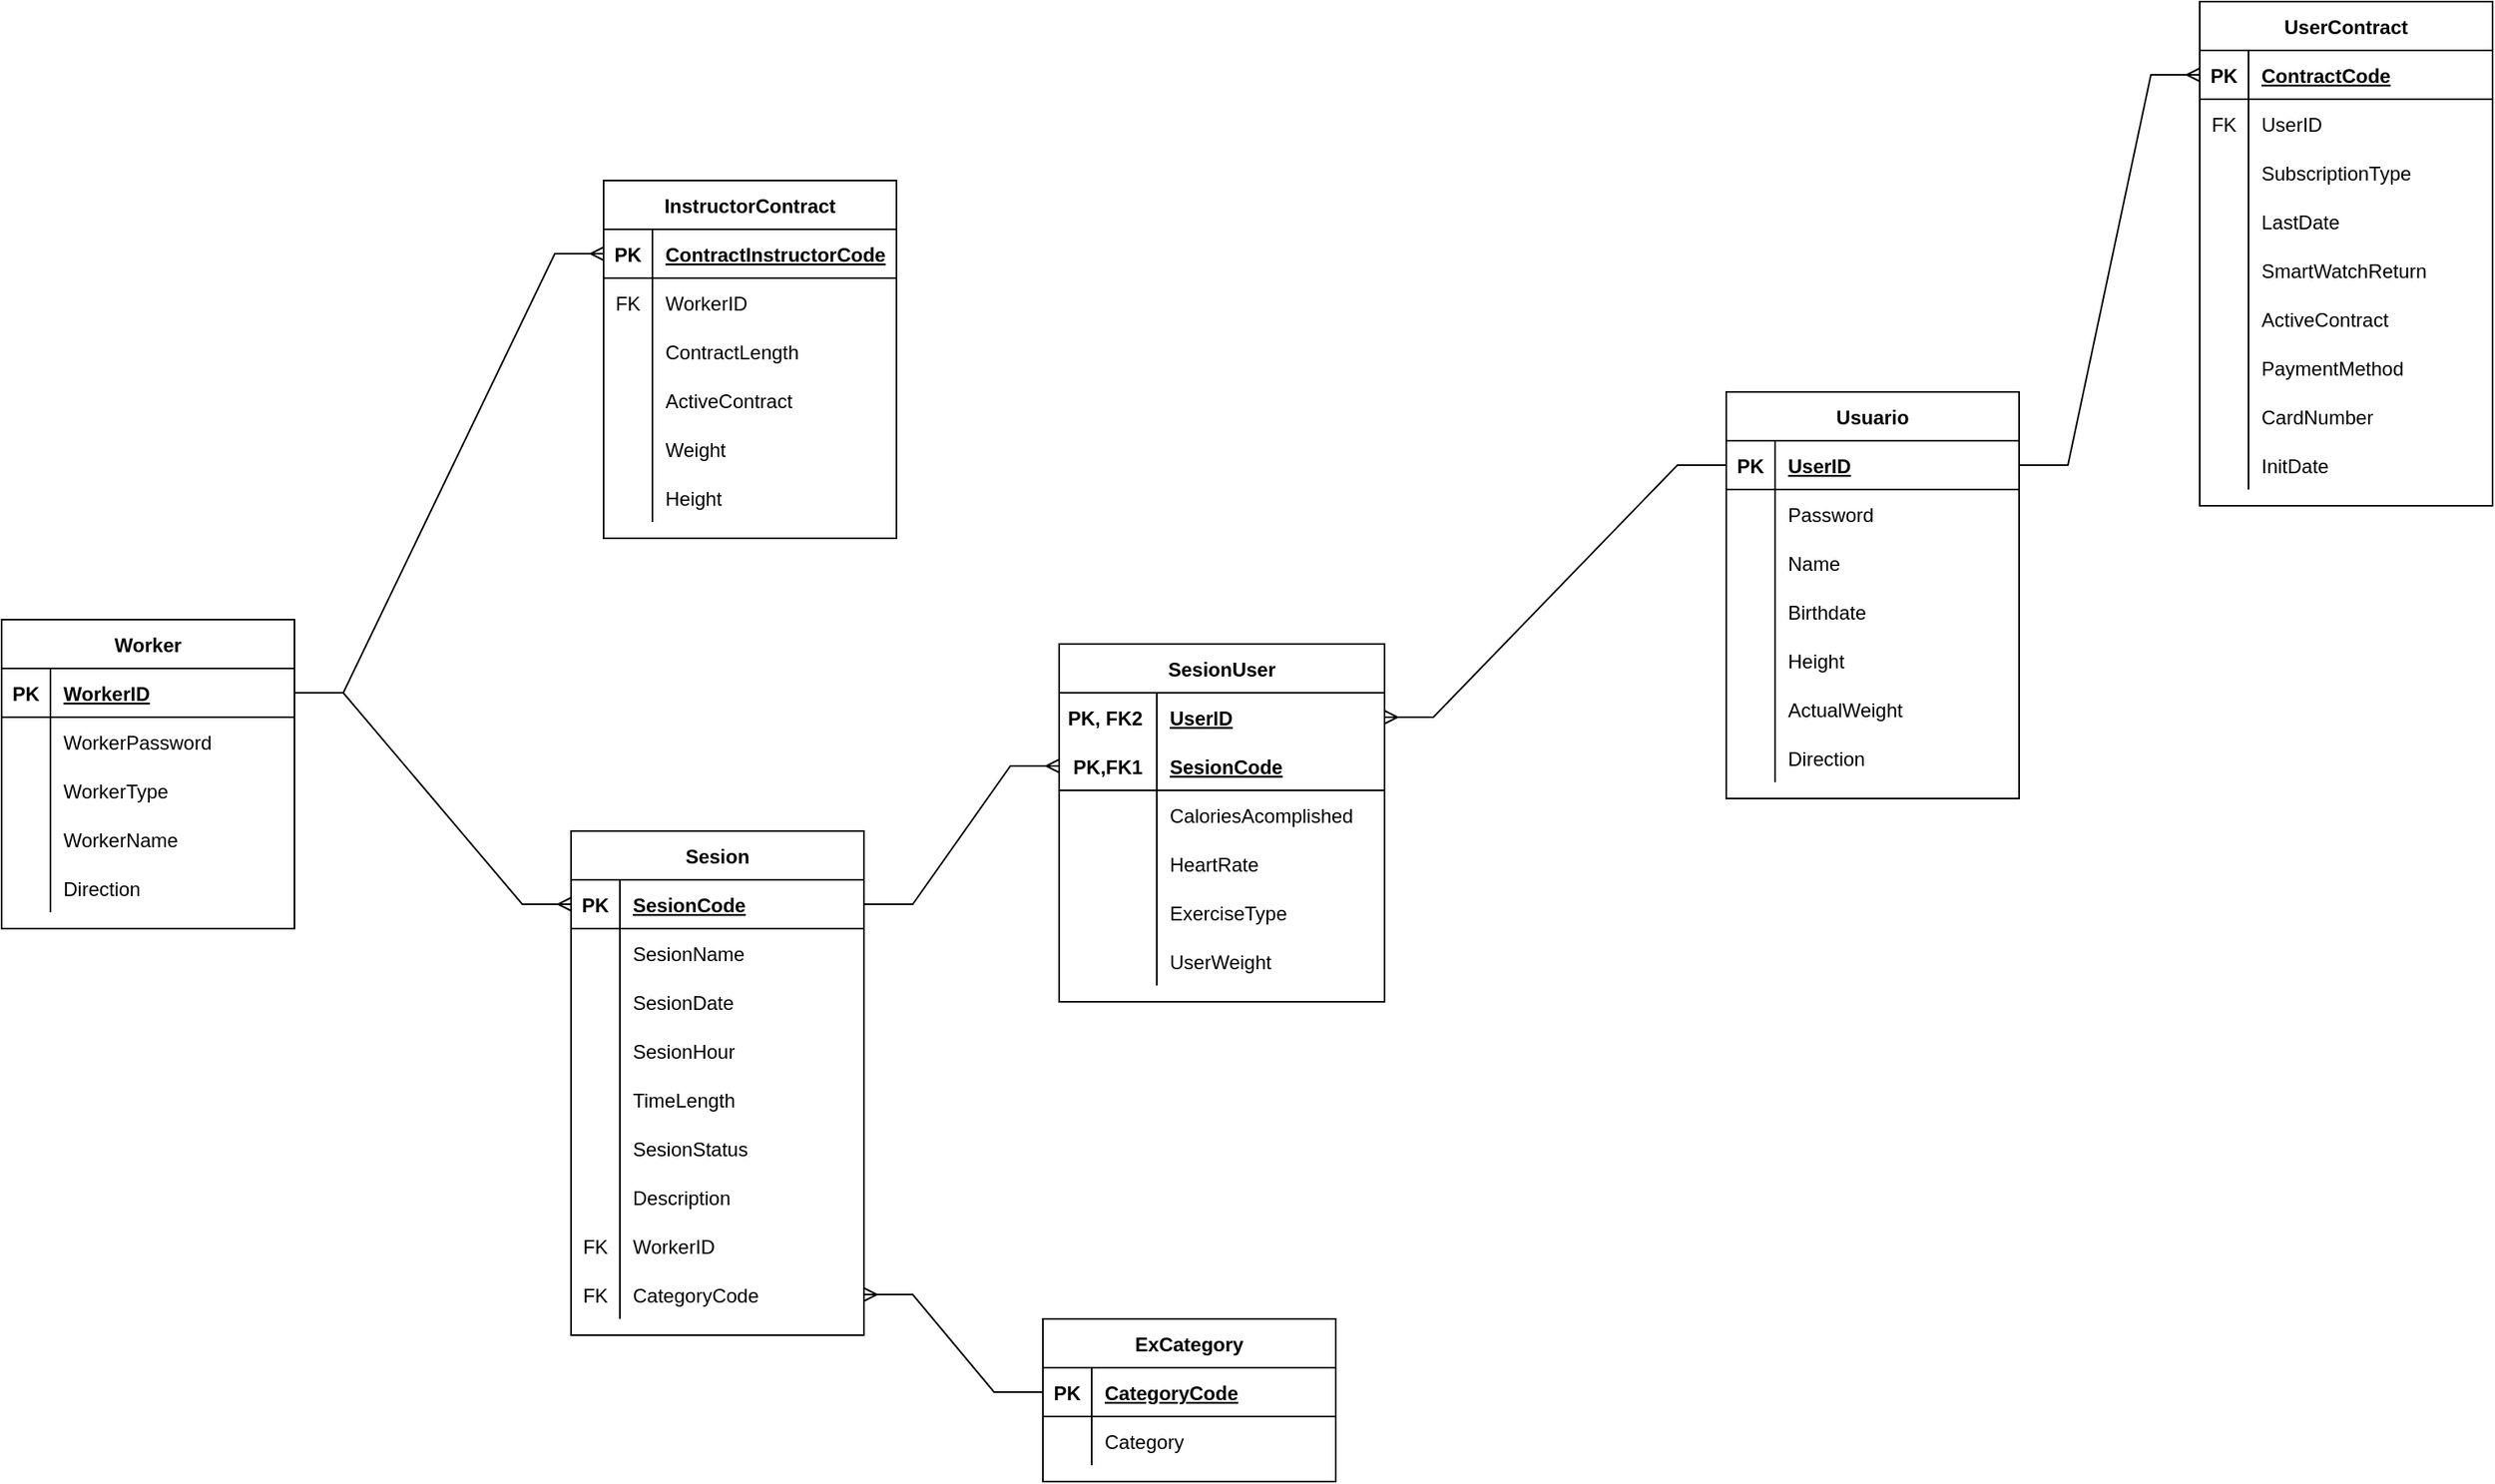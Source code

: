 <mxfile version="20.4.1" type="device"><diagram id="2wu5VuCQ81e-Qi7Xq5Xf" name="Page-1"><mxGraphModel dx="1212" dy="1618" grid="1" gridSize="10" guides="1" tooltips="1" connect="1" arrows="1" fold="1" page="1" pageScale="1" pageWidth="827" pageHeight="1169" math="0" shadow="0"><root><mxCell id="0"/><mxCell id="1" parent="0"/><mxCell id="3SEWn4hXWd2Xl6U1irHS-1" value="Usuario" style="shape=table;startSize=30;container=1;collapsible=1;childLayout=tableLayout;fixedRows=1;rowLines=0;fontStyle=1;align=center;resizeLast=1;" parent="1" vertex="1"><mxGeometry x="950" y="-30" width="180" height="250" as="geometry"/></mxCell><mxCell id="3SEWn4hXWd2Xl6U1irHS-2" value="" style="shape=tableRow;horizontal=0;startSize=0;swimlaneHead=0;swimlaneBody=0;fillColor=none;collapsible=0;dropTarget=0;points=[[0,0.5],[1,0.5]];portConstraint=eastwest;top=0;left=0;right=0;bottom=1;" parent="3SEWn4hXWd2Xl6U1irHS-1" vertex="1"><mxGeometry y="30" width="180" height="30" as="geometry"/></mxCell><mxCell id="3SEWn4hXWd2Xl6U1irHS-3" value="PK" style="shape=partialRectangle;connectable=0;fillColor=none;top=0;left=0;bottom=0;right=0;fontStyle=1;overflow=hidden;" parent="3SEWn4hXWd2Xl6U1irHS-2" vertex="1"><mxGeometry width="30" height="30" as="geometry"><mxRectangle width="30" height="30" as="alternateBounds"/></mxGeometry></mxCell><mxCell id="3SEWn4hXWd2Xl6U1irHS-4" value="UserID" style="shape=partialRectangle;connectable=0;fillColor=none;top=0;left=0;bottom=0;right=0;align=left;spacingLeft=6;fontStyle=5;overflow=hidden;" parent="3SEWn4hXWd2Xl6U1irHS-2" vertex="1"><mxGeometry x="30" width="150" height="30" as="geometry"><mxRectangle width="150" height="30" as="alternateBounds"/></mxGeometry></mxCell><mxCell id="QsmNoFW1q3Czx8_LnuzQ-4" style="shape=tableRow;horizontal=0;startSize=0;swimlaneHead=0;swimlaneBody=0;fillColor=none;collapsible=0;dropTarget=0;points=[[0,0.5],[1,0.5]];portConstraint=eastwest;top=0;left=0;right=0;bottom=0;" parent="3SEWn4hXWd2Xl6U1irHS-1" vertex="1"><mxGeometry y="60" width="180" height="30" as="geometry"/></mxCell><mxCell id="QsmNoFW1q3Czx8_LnuzQ-5" style="shape=partialRectangle;connectable=0;fillColor=none;top=0;left=0;bottom=0;right=0;editable=1;overflow=hidden;" parent="QsmNoFW1q3Czx8_LnuzQ-4" vertex="1"><mxGeometry width="30" height="30" as="geometry"><mxRectangle width="30" height="30" as="alternateBounds"/></mxGeometry></mxCell><mxCell id="QsmNoFW1q3Czx8_LnuzQ-6" value="Password" style="shape=partialRectangle;connectable=0;fillColor=none;top=0;left=0;bottom=0;right=0;align=left;spacingLeft=6;overflow=hidden;" parent="QsmNoFW1q3Czx8_LnuzQ-4" vertex="1"><mxGeometry x="30" width="150" height="30" as="geometry"><mxRectangle width="150" height="30" as="alternateBounds"/></mxGeometry></mxCell><mxCell id="3SEWn4hXWd2Xl6U1irHS-5" value="" style="shape=tableRow;horizontal=0;startSize=0;swimlaneHead=0;swimlaneBody=0;fillColor=none;collapsible=0;dropTarget=0;points=[[0,0.5],[1,0.5]];portConstraint=eastwest;top=0;left=0;right=0;bottom=0;" parent="3SEWn4hXWd2Xl6U1irHS-1" vertex="1"><mxGeometry y="90" width="180" height="30" as="geometry"/></mxCell><mxCell id="3SEWn4hXWd2Xl6U1irHS-6" value="" style="shape=partialRectangle;connectable=0;fillColor=none;top=0;left=0;bottom=0;right=0;editable=1;overflow=hidden;" parent="3SEWn4hXWd2Xl6U1irHS-5" vertex="1"><mxGeometry width="30" height="30" as="geometry"><mxRectangle width="30" height="30" as="alternateBounds"/></mxGeometry></mxCell><mxCell id="3SEWn4hXWd2Xl6U1irHS-7" value="Name" style="shape=partialRectangle;connectable=0;fillColor=none;top=0;left=0;bottom=0;right=0;align=left;spacingLeft=6;overflow=hidden;" parent="3SEWn4hXWd2Xl6U1irHS-5" vertex="1"><mxGeometry x="30" width="150" height="30" as="geometry"><mxRectangle width="150" height="30" as="alternateBounds"/></mxGeometry></mxCell><mxCell id="3SEWn4hXWd2Xl6U1irHS-8" value="" style="shape=tableRow;horizontal=0;startSize=0;swimlaneHead=0;swimlaneBody=0;fillColor=none;collapsible=0;dropTarget=0;points=[[0,0.5],[1,0.5]];portConstraint=eastwest;top=0;left=0;right=0;bottom=0;" parent="3SEWn4hXWd2Xl6U1irHS-1" vertex="1"><mxGeometry y="120" width="180" height="30" as="geometry"/></mxCell><mxCell id="3SEWn4hXWd2Xl6U1irHS-9" value="" style="shape=partialRectangle;connectable=0;fillColor=none;top=0;left=0;bottom=0;right=0;editable=1;overflow=hidden;" parent="3SEWn4hXWd2Xl6U1irHS-8" vertex="1"><mxGeometry width="30" height="30" as="geometry"><mxRectangle width="30" height="30" as="alternateBounds"/></mxGeometry></mxCell><mxCell id="3SEWn4hXWd2Xl6U1irHS-10" value="Birthdate" style="shape=partialRectangle;connectable=0;fillColor=none;top=0;left=0;bottom=0;right=0;align=left;spacingLeft=6;overflow=hidden;" parent="3SEWn4hXWd2Xl6U1irHS-8" vertex="1"><mxGeometry x="30" width="150" height="30" as="geometry"><mxRectangle width="150" height="30" as="alternateBounds"/></mxGeometry></mxCell><mxCell id="3SEWn4hXWd2Xl6U1irHS-11" value="" style="shape=tableRow;horizontal=0;startSize=0;swimlaneHead=0;swimlaneBody=0;fillColor=none;collapsible=0;dropTarget=0;points=[[0,0.5],[1,0.5]];portConstraint=eastwest;top=0;left=0;right=0;bottom=0;" parent="3SEWn4hXWd2Xl6U1irHS-1" vertex="1"><mxGeometry y="150" width="180" height="30" as="geometry"/></mxCell><mxCell id="3SEWn4hXWd2Xl6U1irHS-12" value="" style="shape=partialRectangle;connectable=0;fillColor=none;top=0;left=0;bottom=0;right=0;editable=1;overflow=hidden;" parent="3SEWn4hXWd2Xl6U1irHS-11" vertex="1"><mxGeometry width="30" height="30" as="geometry"><mxRectangle width="30" height="30" as="alternateBounds"/></mxGeometry></mxCell><mxCell id="3SEWn4hXWd2Xl6U1irHS-13" value="Height" style="shape=partialRectangle;connectable=0;fillColor=none;top=0;left=0;bottom=0;right=0;align=left;spacingLeft=6;overflow=hidden;" parent="3SEWn4hXWd2Xl6U1irHS-11" vertex="1"><mxGeometry x="30" width="150" height="30" as="geometry"><mxRectangle width="150" height="30" as="alternateBounds"/></mxGeometry></mxCell><mxCell id="3SEWn4hXWd2Xl6U1irHS-14" style="shape=tableRow;horizontal=0;startSize=0;swimlaneHead=0;swimlaneBody=0;fillColor=none;collapsible=0;dropTarget=0;points=[[0,0.5],[1,0.5]];portConstraint=eastwest;top=0;left=0;right=0;bottom=0;" parent="3SEWn4hXWd2Xl6U1irHS-1" vertex="1"><mxGeometry y="180" width="180" height="30" as="geometry"/></mxCell><mxCell id="3SEWn4hXWd2Xl6U1irHS-15" style="shape=partialRectangle;connectable=0;fillColor=none;top=0;left=0;bottom=0;right=0;editable=1;overflow=hidden;" parent="3SEWn4hXWd2Xl6U1irHS-14" vertex="1"><mxGeometry width="30" height="30" as="geometry"><mxRectangle width="30" height="30" as="alternateBounds"/></mxGeometry></mxCell><mxCell id="3SEWn4hXWd2Xl6U1irHS-16" value="ActualWeight" style="shape=partialRectangle;connectable=0;fillColor=none;top=0;left=0;bottom=0;right=0;align=left;spacingLeft=6;overflow=hidden;" parent="3SEWn4hXWd2Xl6U1irHS-14" vertex="1"><mxGeometry x="30" width="150" height="30" as="geometry"><mxRectangle width="150" height="30" as="alternateBounds"/></mxGeometry></mxCell><mxCell id="3SEWn4hXWd2Xl6U1irHS-46" style="shape=tableRow;horizontal=0;startSize=0;swimlaneHead=0;swimlaneBody=0;fillColor=none;collapsible=0;dropTarget=0;points=[[0,0.5],[1,0.5]];portConstraint=eastwest;top=0;left=0;right=0;bottom=0;" parent="3SEWn4hXWd2Xl6U1irHS-1" vertex="1"><mxGeometry y="210" width="180" height="30" as="geometry"/></mxCell><mxCell id="3SEWn4hXWd2Xl6U1irHS-47" style="shape=partialRectangle;connectable=0;fillColor=none;top=0;left=0;bottom=0;right=0;editable=1;overflow=hidden;" parent="3SEWn4hXWd2Xl6U1irHS-46" vertex="1"><mxGeometry width="30" height="30" as="geometry"><mxRectangle width="30" height="30" as="alternateBounds"/></mxGeometry></mxCell><mxCell id="3SEWn4hXWd2Xl6U1irHS-48" value="Direction" style="shape=partialRectangle;connectable=0;fillColor=none;top=0;left=0;bottom=0;right=0;align=left;spacingLeft=6;overflow=hidden;" parent="3SEWn4hXWd2Xl6U1irHS-46" vertex="1"><mxGeometry x="30" width="150" height="30" as="geometry"><mxRectangle width="150" height="30" as="alternateBounds"/></mxGeometry></mxCell><mxCell id="3SEWn4hXWd2Xl6U1irHS-20" value="Worker" style="shape=table;startSize=30;container=1;collapsible=1;childLayout=tableLayout;fixedRows=1;rowLines=0;fontStyle=1;align=center;resizeLast=1;" parent="1" vertex="1"><mxGeometry x="-110" y="110" width="180" height="190" as="geometry"/></mxCell><mxCell id="3SEWn4hXWd2Xl6U1irHS-21" value="" style="shape=tableRow;horizontal=0;startSize=0;swimlaneHead=0;swimlaneBody=0;fillColor=none;collapsible=0;dropTarget=0;points=[[0,0.5],[1,0.5]];portConstraint=eastwest;top=0;left=0;right=0;bottom=1;" parent="3SEWn4hXWd2Xl6U1irHS-20" vertex="1"><mxGeometry y="30" width="180" height="30" as="geometry"/></mxCell><mxCell id="3SEWn4hXWd2Xl6U1irHS-22" value="PK" style="shape=partialRectangle;connectable=0;fillColor=none;top=0;left=0;bottom=0;right=0;fontStyle=1;overflow=hidden;" parent="3SEWn4hXWd2Xl6U1irHS-21" vertex="1"><mxGeometry width="30" height="30" as="geometry"><mxRectangle width="30" height="30" as="alternateBounds"/></mxGeometry></mxCell><mxCell id="3SEWn4hXWd2Xl6U1irHS-23" value="WorkerID" style="shape=partialRectangle;connectable=0;fillColor=none;top=0;left=0;bottom=0;right=0;align=left;spacingLeft=6;fontStyle=5;overflow=hidden;" parent="3SEWn4hXWd2Xl6U1irHS-21" vertex="1"><mxGeometry x="30" width="150" height="30" as="geometry"><mxRectangle width="150" height="30" as="alternateBounds"/></mxGeometry></mxCell><mxCell id="3SEWn4hXWd2Xl6U1irHS-24" value="" style="shape=tableRow;horizontal=0;startSize=0;swimlaneHead=0;swimlaneBody=0;fillColor=none;collapsible=0;dropTarget=0;points=[[0,0.5],[1,0.5]];portConstraint=eastwest;top=0;left=0;right=0;bottom=0;" parent="3SEWn4hXWd2Xl6U1irHS-20" vertex="1"><mxGeometry y="60" width="180" height="30" as="geometry"/></mxCell><mxCell id="3SEWn4hXWd2Xl6U1irHS-25" value="" style="shape=partialRectangle;connectable=0;fillColor=none;top=0;left=0;bottom=0;right=0;editable=1;overflow=hidden;" parent="3SEWn4hXWd2Xl6U1irHS-24" vertex="1"><mxGeometry width="30" height="30" as="geometry"><mxRectangle width="30" height="30" as="alternateBounds"/></mxGeometry></mxCell><mxCell id="3SEWn4hXWd2Xl6U1irHS-26" value="WorkerPassword" style="shape=partialRectangle;connectable=0;fillColor=none;top=0;left=0;bottom=0;right=0;align=left;spacingLeft=6;overflow=hidden;" parent="3SEWn4hXWd2Xl6U1irHS-24" vertex="1"><mxGeometry x="30" width="150" height="30" as="geometry"><mxRectangle width="150" height="30" as="alternateBounds"/></mxGeometry></mxCell><mxCell id="uvGZCK8V1B2sqgAvfeRW-10" value="" style="shape=tableRow;horizontal=0;startSize=0;swimlaneHead=0;swimlaneBody=0;fillColor=none;collapsible=0;dropTarget=0;points=[[0,0.5],[1,0.5]];portConstraint=eastwest;top=0;left=0;right=0;bottom=0;" vertex="1" parent="3SEWn4hXWd2Xl6U1irHS-20"><mxGeometry y="90" width="180" height="30" as="geometry"/></mxCell><mxCell id="uvGZCK8V1B2sqgAvfeRW-11" value="" style="shape=partialRectangle;connectable=0;fillColor=none;top=0;left=0;bottom=0;right=0;editable=1;overflow=hidden;" vertex="1" parent="uvGZCK8V1B2sqgAvfeRW-10"><mxGeometry width="30" height="30" as="geometry"><mxRectangle width="30" height="30" as="alternateBounds"/></mxGeometry></mxCell><mxCell id="uvGZCK8V1B2sqgAvfeRW-12" value="WorkerType" style="shape=partialRectangle;connectable=0;fillColor=none;top=0;left=0;bottom=0;right=0;align=left;spacingLeft=6;overflow=hidden;" vertex="1" parent="uvGZCK8V1B2sqgAvfeRW-10"><mxGeometry x="30" width="150" height="30" as="geometry"><mxRectangle width="150" height="30" as="alternateBounds"/></mxGeometry></mxCell><mxCell id="3SEWn4hXWd2Xl6U1irHS-27" value="" style="shape=tableRow;horizontal=0;startSize=0;swimlaneHead=0;swimlaneBody=0;fillColor=none;collapsible=0;dropTarget=0;points=[[0,0.5],[1,0.5]];portConstraint=eastwest;top=0;left=0;right=0;bottom=0;" parent="3SEWn4hXWd2Xl6U1irHS-20" vertex="1"><mxGeometry y="120" width="180" height="30" as="geometry"/></mxCell><mxCell id="3SEWn4hXWd2Xl6U1irHS-28" value="" style="shape=partialRectangle;connectable=0;fillColor=none;top=0;left=0;bottom=0;right=0;editable=1;overflow=hidden;" parent="3SEWn4hXWd2Xl6U1irHS-27" vertex="1"><mxGeometry width="30" height="30" as="geometry"><mxRectangle width="30" height="30" as="alternateBounds"/></mxGeometry></mxCell><mxCell id="3SEWn4hXWd2Xl6U1irHS-29" value="WorkerName" style="shape=partialRectangle;connectable=0;fillColor=none;top=0;left=0;bottom=0;right=0;align=left;spacingLeft=6;overflow=hidden;" parent="3SEWn4hXWd2Xl6U1irHS-27" vertex="1"><mxGeometry x="30" width="150" height="30" as="geometry"><mxRectangle width="150" height="30" as="alternateBounds"/></mxGeometry></mxCell><mxCell id="3SEWn4hXWd2Xl6U1irHS-30" value="" style="shape=tableRow;horizontal=0;startSize=0;swimlaneHead=0;swimlaneBody=0;fillColor=none;collapsible=0;dropTarget=0;points=[[0,0.5],[1,0.5]];portConstraint=eastwest;top=0;left=0;right=0;bottom=0;" parent="3SEWn4hXWd2Xl6U1irHS-20" vertex="1"><mxGeometry y="150" width="180" height="30" as="geometry"/></mxCell><mxCell id="3SEWn4hXWd2Xl6U1irHS-31" value="" style="shape=partialRectangle;connectable=0;fillColor=none;top=0;left=0;bottom=0;right=0;editable=1;overflow=hidden;" parent="3SEWn4hXWd2Xl6U1irHS-30" vertex="1"><mxGeometry width="30" height="30" as="geometry"><mxRectangle width="30" height="30" as="alternateBounds"/></mxGeometry></mxCell><mxCell id="3SEWn4hXWd2Xl6U1irHS-32" value="Direction" style="shape=partialRectangle;connectable=0;fillColor=none;top=0;left=0;bottom=0;right=0;align=left;spacingLeft=6;overflow=hidden;" parent="3SEWn4hXWd2Xl6U1irHS-30" vertex="1"><mxGeometry x="30" width="150" height="30" as="geometry"><mxRectangle width="150" height="30" as="alternateBounds"/></mxGeometry></mxCell><mxCell id="3SEWn4hXWd2Xl6U1irHS-33" value="Sesion" style="shape=table;startSize=30;container=1;collapsible=1;childLayout=tableLayout;fixedRows=1;rowLines=0;fontStyle=1;align=center;resizeLast=1;" parent="1" vertex="1"><mxGeometry x="240" y="240" width="180" height="310" as="geometry"/></mxCell><mxCell id="3SEWn4hXWd2Xl6U1irHS-34" value="" style="shape=tableRow;horizontal=0;startSize=0;swimlaneHead=0;swimlaneBody=0;fillColor=none;collapsible=0;dropTarget=0;points=[[0,0.5],[1,0.5]];portConstraint=eastwest;top=0;left=0;right=0;bottom=1;" parent="3SEWn4hXWd2Xl6U1irHS-33" vertex="1"><mxGeometry y="30" width="180" height="30" as="geometry"/></mxCell><mxCell id="3SEWn4hXWd2Xl6U1irHS-35" value="PK" style="shape=partialRectangle;connectable=0;fillColor=none;top=0;left=0;bottom=0;right=0;fontStyle=1;overflow=hidden;" parent="3SEWn4hXWd2Xl6U1irHS-34" vertex="1"><mxGeometry width="30" height="30" as="geometry"><mxRectangle width="30" height="30" as="alternateBounds"/></mxGeometry></mxCell><mxCell id="3SEWn4hXWd2Xl6U1irHS-36" value="SesionCode" style="shape=partialRectangle;connectable=0;fillColor=none;top=0;left=0;bottom=0;right=0;align=left;spacingLeft=6;fontStyle=5;overflow=hidden;" parent="3SEWn4hXWd2Xl6U1irHS-34" vertex="1"><mxGeometry x="30" width="150" height="30" as="geometry"><mxRectangle width="150" height="30" as="alternateBounds"/></mxGeometry></mxCell><mxCell id="QsmNoFW1q3Czx8_LnuzQ-111" style="shape=tableRow;horizontal=0;startSize=0;swimlaneHead=0;swimlaneBody=0;fillColor=none;collapsible=0;dropTarget=0;points=[[0,0.5],[1,0.5]];portConstraint=eastwest;top=0;left=0;right=0;bottom=0;" parent="3SEWn4hXWd2Xl6U1irHS-33" vertex="1"><mxGeometry y="60" width="180" height="30" as="geometry"/></mxCell><mxCell id="QsmNoFW1q3Czx8_LnuzQ-112" style="shape=partialRectangle;connectable=0;fillColor=none;top=0;left=0;bottom=0;right=0;editable=1;overflow=hidden;" parent="QsmNoFW1q3Czx8_LnuzQ-111" vertex="1"><mxGeometry width="30" height="30" as="geometry"><mxRectangle width="30" height="30" as="alternateBounds"/></mxGeometry></mxCell><mxCell id="QsmNoFW1q3Czx8_LnuzQ-113" value="SesionName" style="shape=partialRectangle;connectable=0;fillColor=none;top=0;left=0;bottom=0;right=0;align=left;spacingLeft=6;overflow=hidden;" parent="QsmNoFW1q3Czx8_LnuzQ-111" vertex="1"><mxGeometry x="30" width="150" height="30" as="geometry"><mxRectangle width="150" height="30" as="alternateBounds"/></mxGeometry></mxCell><mxCell id="3SEWn4hXWd2Xl6U1irHS-37" value="" style="shape=tableRow;horizontal=0;startSize=0;swimlaneHead=0;swimlaneBody=0;fillColor=none;collapsible=0;dropTarget=0;points=[[0,0.5],[1,0.5]];portConstraint=eastwest;top=0;left=0;right=0;bottom=0;" parent="3SEWn4hXWd2Xl6U1irHS-33" vertex="1"><mxGeometry y="90" width="180" height="30" as="geometry"/></mxCell><mxCell id="3SEWn4hXWd2Xl6U1irHS-38" value="" style="shape=partialRectangle;connectable=0;fillColor=none;top=0;left=0;bottom=0;right=0;editable=1;overflow=hidden;" parent="3SEWn4hXWd2Xl6U1irHS-37" vertex="1"><mxGeometry width="30" height="30" as="geometry"><mxRectangle width="30" height="30" as="alternateBounds"/></mxGeometry></mxCell><mxCell id="3SEWn4hXWd2Xl6U1irHS-39" value="SesionDate" style="shape=partialRectangle;connectable=0;fillColor=none;top=0;left=0;bottom=0;right=0;align=left;spacingLeft=6;overflow=hidden;" parent="3SEWn4hXWd2Xl6U1irHS-37" vertex="1"><mxGeometry x="30" width="150" height="30" as="geometry"><mxRectangle width="150" height="30" as="alternateBounds"/></mxGeometry></mxCell><mxCell id="3SEWn4hXWd2Xl6U1irHS-40" value="" style="shape=tableRow;horizontal=0;startSize=0;swimlaneHead=0;swimlaneBody=0;fillColor=none;collapsible=0;dropTarget=0;points=[[0,0.5],[1,0.5]];portConstraint=eastwest;top=0;left=0;right=0;bottom=0;" parent="3SEWn4hXWd2Xl6U1irHS-33" vertex="1"><mxGeometry y="120" width="180" height="30" as="geometry"/></mxCell><mxCell id="3SEWn4hXWd2Xl6U1irHS-41" value="" style="shape=partialRectangle;connectable=0;fillColor=none;top=0;left=0;bottom=0;right=0;editable=1;overflow=hidden;" parent="3SEWn4hXWd2Xl6U1irHS-40" vertex="1"><mxGeometry width="30" height="30" as="geometry"><mxRectangle width="30" height="30" as="alternateBounds"/></mxGeometry></mxCell><mxCell id="3SEWn4hXWd2Xl6U1irHS-42" value="SesionHour" style="shape=partialRectangle;connectable=0;fillColor=none;top=0;left=0;bottom=0;right=0;align=left;spacingLeft=6;overflow=hidden;" parent="3SEWn4hXWd2Xl6U1irHS-40" vertex="1"><mxGeometry x="30" width="150" height="30" as="geometry"><mxRectangle width="150" height="30" as="alternateBounds"/></mxGeometry></mxCell><mxCell id="uvGZCK8V1B2sqgAvfeRW-16" value="" style="shape=tableRow;horizontal=0;startSize=0;swimlaneHead=0;swimlaneBody=0;fillColor=none;collapsible=0;dropTarget=0;points=[[0,0.5],[1,0.5]];portConstraint=eastwest;top=0;left=0;right=0;bottom=0;" vertex="1" parent="3SEWn4hXWd2Xl6U1irHS-33"><mxGeometry y="150" width="180" height="30" as="geometry"/></mxCell><mxCell id="uvGZCK8V1B2sqgAvfeRW-17" value="" style="shape=partialRectangle;connectable=0;fillColor=none;top=0;left=0;bottom=0;right=0;editable=1;overflow=hidden;" vertex="1" parent="uvGZCK8V1B2sqgAvfeRW-16"><mxGeometry width="30" height="30" as="geometry"><mxRectangle width="30" height="30" as="alternateBounds"/></mxGeometry></mxCell><mxCell id="uvGZCK8V1B2sqgAvfeRW-18" value="TimeLength" style="shape=partialRectangle;connectable=0;fillColor=none;top=0;left=0;bottom=0;right=0;align=left;spacingLeft=6;overflow=hidden;" vertex="1" parent="uvGZCK8V1B2sqgAvfeRW-16"><mxGeometry x="30" width="150" height="30" as="geometry"><mxRectangle width="150" height="30" as="alternateBounds"/></mxGeometry></mxCell><mxCell id="QsmNoFW1q3Czx8_LnuzQ-7" style="shape=tableRow;horizontal=0;startSize=0;swimlaneHead=0;swimlaneBody=0;fillColor=none;collapsible=0;dropTarget=0;points=[[0,0.5],[1,0.5]];portConstraint=eastwest;top=0;left=0;right=0;bottom=0;" parent="3SEWn4hXWd2Xl6U1irHS-33" vertex="1"><mxGeometry y="180" width="180" height="30" as="geometry"/></mxCell><mxCell id="QsmNoFW1q3Czx8_LnuzQ-8" style="shape=partialRectangle;connectable=0;fillColor=none;top=0;left=0;bottom=0;right=0;editable=1;overflow=hidden;" parent="QsmNoFW1q3Czx8_LnuzQ-7" vertex="1"><mxGeometry width="30" height="30" as="geometry"><mxRectangle width="30" height="30" as="alternateBounds"/></mxGeometry></mxCell><mxCell id="QsmNoFW1q3Czx8_LnuzQ-9" value="SesionStatus" style="shape=partialRectangle;connectable=0;fillColor=none;top=0;left=0;bottom=0;right=0;align=left;spacingLeft=6;overflow=hidden;" parent="QsmNoFW1q3Czx8_LnuzQ-7" vertex="1"><mxGeometry x="30" width="150" height="30" as="geometry"><mxRectangle width="150" height="30" as="alternateBounds"/></mxGeometry></mxCell><mxCell id="QsmNoFW1q3Czx8_LnuzQ-10" style="shape=tableRow;horizontal=0;startSize=0;swimlaneHead=0;swimlaneBody=0;fillColor=none;collapsible=0;dropTarget=0;points=[[0,0.5],[1,0.5]];portConstraint=eastwest;top=0;left=0;right=0;bottom=0;" parent="3SEWn4hXWd2Xl6U1irHS-33" vertex="1"><mxGeometry y="210" width="180" height="30" as="geometry"/></mxCell><mxCell id="QsmNoFW1q3Czx8_LnuzQ-11" style="shape=partialRectangle;connectable=0;fillColor=none;top=0;left=0;bottom=0;right=0;editable=1;overflow=hidden;" parent="QsmNoFW1q3Czx8_LnuzQ-10" vertex="1"><mxGeometry width="30" height="30" as="geometry"><mxRectangle width="30" height="30" as="alternateBounds"/></mxGeometry></mxCell><mxCell id="QsmNoFW1q3Czx8_LnuzQ-12" value="Description" style="shape=partialRectangle;connectable=0;fillColor=none;top=0;left=0;bottom=0;right=0;align=left;spacingLeft=6;overflow=hidden;" parent="QsmNoFW1q3Czx8_LnuzQ-10" vertex="1"><mxGeometry x="30" width="150" height="30" as="geometry"><mxRectangle width="150" height="30" as="alternateBounds"/></mxGeometry></mxCell><mxCell id="3SEWn4hXWd2Xl6U1irHS-43" value="" style="shape=tableRow;horizontal=0;startSize=0;swimlaneHead=0;swimlaneBody=0;fillColor=none;collapsible=0;dropTarget=0;points=[[0,0.5],[1,0.5]];portConstraint=eastwest;top=0;left=0;right=0;bottom=0;" parent="3SEWn4hXWd2Xl6U1irHS-33" vertex="1"><mxGeometry y="240" width="180" height="30" as="geometry"/></mxCell><mxCell id="3SEWn4hXWd2Xl6U1irHS-44" value="FK" style="shape=partialRectangle;connectable=0;fillColor=none;top=0;left=0;bottom=0;right=0;editable=1;overflow=hidden;" parent="3SEWn4hXWd2Xl6U1irHS-43" vertex="1"><mxGeometry width="30" height="30" as="geometry"><mxRectangle width="30" height="30" as="alternateBounds"/></mxGeometry></mxCell><mxCell id="3SEWn4hXWd2Xl6U1irHS-45" value="WorkerID" style="shape=partialRectangle;connectable=0;fillColor=none;top=0;left=0;bottom=0;right=0;align=left;spacingLeft=6;overflow=hidden;" parent="3SEWn4hXWd2Xl6U1irHS-43" vertex="1"><mxGeometry x="30" width="150" height="30" as="geometry"><mxRectangle width="150" height="30" as="alternateBounds"/></mxGeometry></mxCell><mxCell id="3SEWn4hXWd2Xl6U1irHS-70" style="shape=tableRow;horizontal=0;startSize=0;swimlaneHead=0;swimlaneBody=0;fillColor=none;collapsible=0;dropTarget=0;points=[[0,0.5],[1,0.5]];portConstraint=eastwest;top=0;left=0;right=0;bottom=0;" parent="3SEWn4hXWd2Xl6U1irHS-33" vertex="1"><mxGeometry y="270" width="180" height="30" as="geometry"/></mxCell><mxCell id="3SEWn4hXWd2Xl6U1irHS-71" value="FK" style="shape=partialRectangle;connectable=0;fillColor=none;top=0;left=0;bottom=0;right=0;editable=1;overflow=hidden;" parent="3SEWn4hXWd2Xl6U1irHS-70" vertex="1"><mxGeometry width="30" height="30" as="geometry"><mxRectangle width="30" height="30" as="alternateBounds"/></mxGeometry></mxCell><mxCell id="3SEWn4hXWd2Xl6U1irHS-72" value="CategoryCode" style="shape=partialRectangle;connectable=0;fillColor=none;top=0;left=0;bottom=0;right=0;align=left;spacingLeft=6;overflow=hidden;" parent="3SEWn4hXWd2Xl6U1irHS-70" vertex="1"><mxGeometry x="30" width="150" height="30" as="geometry"><mxRectangle width="150" height="30" as="alternateBounds"/></mxGeometry></mxCell><mxCell id="3SEWn4hXWd2Xl6U1irHS-57" value="ExCategory" style="shape=table;startSize=30;container=1;collapsible=1;childLayout=tableLayout;fixedRows=1;rowLines=0;fontStyle=1;align=center;resizeLast=1;" parent="1" vertex="1"><mxGeometry x="530" y="540" width="180" height="100" as="geometry"/></mxCell><mxCell id="3SEWn4hXWd2Xl6U1irHS-58" value="" style="shape=tableRow;horizontal=0;startSize=0;swimlaneHead=0;swimlaneBody=0;fillColor=none;collapsible=0;dropTarget=0;points=[[0,0.5],[1,0.5]];portConstraint=eastwest;top=0;left=0;right=0;bottom=1;" parent="3SEWn4hXWd2Xl6U1irHS-57" vertex="1"><mxGeometry y="30" width="180" height="30" as="geometry"/></mxCell><mxCell id="3SEWn4hXWd2Xl6U1irHS-59" value="PK" style="shape=partialRectangle;connectable=0;fillColor=none;top=0;left=0;bottom=0;right=0;fontStyle=1;overflow=hidden;" parent="3SEWn4hXWd2Xl6U1irHS-58" vertex="1"><mxGeometry width="30" height="30" as="geometry"><mxRectangle width="30" height="30" as="alternateBounds"/></mxGeometry></mxCell><mxCell id="3SEWn4hXWd2Xl6U1irHS-60" value="CategoryCode" style="shape=partialRectangle;connectable=0;fillColor=none;top=0;left=0;bottom=0;right=0;align=left;spacingLeft=6;fontStyle=5;overflow=hidden;" parent="3SEWn4hXWd2Xl6U1irHS-58" vertex="1"><mxGeometry x="30" width="150" height="30" as="geometry"><mxRectangle width="150" height="30" as="alternateBounds"/></mxGeometry></mxCell><mxCell id="3SEWn4hXWd2Xl6U1irHS-61" value="" style="shape=tableRow;horizontal=0;startSize=0;swimlaneHead=0;swimlaneBody=0;fillColor=none;collapsible=0;dropTarget=0;points=[[0,0.5],[1,0.5]];portConstraint=eastwest;top=0;left=0;right=0;bottom=0;" parent="3SEWn4hXWd2Xl6U1irHS-57" vertex="1"><mxGeometry y="60" width="180" height="30" as="geometry"/></mxCell><mxCell id="3SEWn4hXWd2Xl6U1irHS-62" value="" style="shape=partialRectangle;connectable=0;fillColor=none;top=0;left=0;bottom=0;right=0;editable=1;overflow=hidden;" parent="3SEWn4hXWd2Xl6U1irHS-61" vertex="1"><mxGeometry width="30" height="30" as="geometry"><mxRectangle width="30" height="30" as="alternateBounds"/></mxGeometry></mxCell><mxCell id="3SEWn4hXWd2Xl6U1irHS-63" value="Category" style="shape=partialRectangle;connectable=0;fillColor=none;top=0;left=0;bottom=0;right=0;align=left;spacingLeft=6;overflow=hidden;" parent="3SEWn4hXWd2Xl6U1irHS-61" vertex="1"><mxGeometry x="30" width="150" height="30" as="geometry"><mxRectangle width="150" height="30" as="alternateBounds"/></mxGeometry></mxCell><mxCell id="3SEWn4hXWd2Xl6U1irHS-73" value="SesionUser" style="shape=table;startSize=30;container=1;collapsible=1;childLayout=tableLayout;fixedRows=1;rowLines=0;fontStyle=1;align=center;resizeLast=1;" parent="1" vertex="1"><mxGeometry x="540" y="125" width="200" height="220" as="geometry"/></mxCell><mxCell id="QsmNoFW1q3Czx8_LnuzQ-140" style="shape=tableRow;horizontal=0;startSize=0;swimlaneHead=0;swimlaneBody=0;fillColor=none;collapsible=0;dropTarget=0;points=[[0,0.5],[1,0.5]];portConstraint=eastwest;top=0;left=0;right=0;bottom=0;" parent="3SEWn4hXWd2Xl6U1irHS-73" vertex="1"><mxGeometry y="30" width="200" height="30" as="geometry"/></mxCell><mxCell id="QsmNoFW1q3Czx8_LnuzQ-141" value="PK, FK2 " style="shape=partialRectangle;connectable=0;fillColor=none;top=0;left=0;bottom=0;right=0;fontStyle=1;overflow=hidden;" parent="QsmNoFW1q3Czx8_LnuzQ-140" vertex="1"><mxGeometry width="60" height="30" as="geometry"><mxRectangle width="60" height="30" as="alternateBounds"/></mxGeometry></mxCell><mxCell id="QsmNoFW1q3Czx8_LnuzQ-142" value="UserID" style="shape=partialRectangle;connectable=0;fillColor=none;top=0;left=0;bottom=0;right=0;align=left;spacingLeft=6;fontStyle=5;overflow=hidden;" parent="QsmNoFW1q3Czx8_LnuzQ-140" vertex="1"><mxGeometry x="60" width="140" height="30" as="geometry"><mxRectangle width="140" height="30" as="alternateBounds"/></mxGeometry></mxCell><mxCell id="3SEWn4hXWd2Xl6U1irHS-89" style="shape=tableRow;horizontal=0;startSize=0;swimlaneHead=0;swimlaneBody=0;fillColor=none;collapsible=0;dropTarget=0;points=[[0,0.5],[1,0.5]];portConstraint=eastwest;top=0;left=0;right=0;bottom=1;" parent="3SEWn4hXWd2Xl6U1irHS-73" vertex="1"><mxGeometry y="60" width="200" height="30" as="geometry"/></mxCell><mxCell id="3SEWn4hXWd2Xl6U1irHS-90" value="PK,FK1" style="shape=partialRectangle;connectable=0;fillColor=none;top=0;left=0;bottom=0;right=0;fontStyle=1;overflow=hidden;" parent="3SEWn4hXWd2Xl6U1irHS-89" vertex="1"><mxGeometry width="60" height="30" as="geometry"><mxRectangle width="60" height="30" as="alternateBounds"/></mxGeometry></mxCell><mxCell id="3SEWn4hXWd2Xl6U1irHS-91" value="SesionCode" style="shape=partialRectangle;connectable=0;fillColor=none;top=0;left=0;bottom=0;right=0;align=left;spacingLeft=6;fontStyle=5;overflow=hidden;" parent="3SEWn4hXWd2Xl6U1irHS-89" vertex="1"><mxGeometry x="60" width="140" height="30" as="geometry"><mxRectangle width="140" height="30" as="alternateBounds"/></mxGeometry></mxCell><mxCell id="3SEWn4hXWd2Xl6U1irHS-80" value="" style="shape=tableRow;horizontal=0;startSize=0;swimlaneHead=0;swimlaneBody=0;fillColor=none;collapsible=0;dropTarget=0;points=[[0,0.5],[1,0.5]];portConstraint=eastwest;top=0;left=0;right=0;bottom=0;" parent="3SEWn4hXWd2Xl6U1irHS-73" vertex="1"><mxGeometry y="90" width="200" height="30" as="geometry"/></mxCell><mxCell id="3SEWn4hXWd2Xl6U1irHS-81" value="" style="shape=partialRectangle;connectable=0;fillColor=none;top=0;left=0;bottom=0;right=0;editable=1;overflow=hidden;" parent="3SEWn4hXWd2Xl6U1irHS-80" vertex="1"><mxGeometry width="60" height="30" as="geometry"><mxRectangle width="60" height="30" as="alternateBounds"/></mxGeometry></mxCell><mxCell id="3SEWn4hXWd2Xl6U1irHS-82" value="CaloriesAcomplished" style="shape=partialRectangle;connectable=0;fillColor=none;top=0;left=0;bottom=0;right=0;align=left;spacingLeft=6;overflow=hidden;" parent="3SEWn4hXWd2Xl6U1irHS-80" vertex="1"><mxGeometry x="60" width="140" height="30" as="geometry"><mxRectangle width="140" height="30" as="alternateBounds"/></mxGeometry></mxCell><mxCell id="QsmNoFW1q3Czx8_LnuzQ-145" style="shape=tableRow;horizontal=0;startSize=0;swimlaneHead=0;swimlaneBody=0;fillColor=none;collapsible=0;dropTarget=0;points=[[0,0.5],[1,0.5]];portConstraint=eastwest;top=0;left=0;right=0;bottom=0;" parent="3SEWn4hXWd2Xl6U1irHS-73" vertex="1"><mxGeometry y="120" width="200" height="30" as="geometry"/></mxCell><mxCell id="QsmNoFW1q3Czx8_LnuzQ-146" style="shape=partialRectangle;connectable=0;fillColor=none;top=0;left=0;bottom=0;right=0;editable=1;overflow=hidden;" parent="QsmNoFW1q3Czx8_LnuzQ-145" vertex="1"><mxGeometry width="60" height="30" as="geometry"><mxRectangle width="60" height="30" as="alternateBounds"/></mxGeometry></mxCell><mxCell id="QsmNoFW1q3Czx8_LnuzQ-147" value="HeartRate" style="shape=partialRectangle;connectable=0;fillColor=none;top=0;left=0;bottom=0;right=0;align=left;spacingLeft=6;overflow=hidden;" parent="QsmNoFW1q3Czx8_LnuzQ-145" vertex="1"><mxGeometry x="60" width="140" height="30" as="geometry"><mxRectangle width="140" height="30" as="alternateBounds"/></mxGeometry></mxCell><mxCell id="QsmNoFW1q3Czx8_LnuzQ-148" style="shape=tableRow;horizontal=0;startSize=0;swimlaneHead=0;swimlaneBody=0;fillColor=none;collapsible=0;dropTarget=0;points=[[0,0.5],[1,0.5]];portConstraint=eastwest;top=0;left=0;right=0;bottom=0;" parent="3SEWn4hXWd2Xl6U1irHS-73" vertex="1"><mxGeometry y="150" width="200" height="30" as="geometry"/></mxCell><mxCell id="QsmNoFW1q3Czx8_LnuzQ-149" style="shape=partialRectangle;connectable=0;fillColor=none;top=0;left=0;bottom=0;right=0;editable=1;overflow=hidden;" parent="QsmNoFW1q3Czx8_LnuzQ-148" vertex="1"><mxGeometry width="60" height="30" as="geometry"><mxRectangle width="60" height="30" as="alternateBounds"/></mxGeometry></mxCell><mxCell id="QsmNoFW1q3Czx8_LnuzQ-150" value="ExerciseType" style="shape=partialRectangle;connectable=0;fillColor=none;top=0;left=0;bottom=0;right=0;align=left;spacingLeft=6;overflow=hidden;" parent="QsmNoFW1q3Czx8_LnuzQ-148" vertex="1"><mxGeometry x="60" width="140" height="30" as="geometry"><mxRectangle width="140" height="30" as="alternateBounds"/></mxGeometry></mxCell><mxCell id="QsmNoFW1q3Czx8_LnuzQ-160" style="shape=tableRow;horizontal=0;startSize=0;swimlaneHead=0;swimlaneBody=0;fillColor=none;collapsible=0;dropTarget=0;points=[[0,0.5],[1,0.5]];portConstraint=eastwest;top=0;left=0;right=0;bottom=0;" parent="3SEWn4hXWd2Xl6U1irHS-73" vertex="1"><mxGeometry y="180" width="200" height="30" as="geometry"/></mxCell><mxCell id="QsmNoFW1q3Czx8_LnuzQ-161" style="shape=partialRectangle;connectable=0;fillColor=none;top=0;left=0;bottom=0;right=0;editable=1;overflow=hidden;" parent="QsmNoFW1q3Czx8_LnuzQ-160" vertex="1"><mxGeometry width="60" height="30" as="geometry"><mxRectangle width="60" height="30" as="alternateBounds"/></mxGeometry></mxCell><mxCell id="QsmNoFW1q3Czx8_LnuzQ-162" value="UserWeight" style="shape=partialRectangle;connectable=0;fillColor=none;top=0;left=0;bottom=0;right=0;align=left;spacingLeft=6;overflow=hidden;" parent="QsmNoFW1q3Czx8_LnuzQ-160" vertex="1"><mxGeometry x="60" width="140" height="30" as="geometry"><mxRectangle width="140" height="30" as="alternateBounds"/></mxGeometry></mxCell><mxCell id="3SEWn4hXWd2Xl6U1irHS-108" value="" style="edgeStyle=entityRelationEdgeStyle;fontSize=12;html=1;endArrow=ERmany;rounded=0;exitX=0;exitY=0.5;exitDx=0;exitDy=0;entryX=1;entryY=0.5;entryDx=0;entryDy=0;" parent="1" source="3SEWn4hXWd2Xl6U1irHS-58" target="3SEWn4hXWd2Xl6U1irHS-70" edge="1"><mxGeometry width="100" height="100" relative="1" as="geometry"><mxPoint x="490" y="670" as="sourcePoint"/><mxPoint x="590" y="570" as="targetPoint"/></mxGeometry></mxCell><mxCell id="QsmNoFW1q3Czx8_LnuzQ-13" value="UserContract" style="shape=table;startSize=30;container=1;collapsible=1;childLayout=tableLayout;fixedRows=1;rowLines=0;fontStyle=1;align=center;resizeLast=1;" parent="1" vertex="1"><mxGeometry x="1241" y="-270" width="180" height="310" as="geometry"/></mxCell><mxCell id="QsmNoFW1q3Czx8_LnuzQ-14" value="" style="shape=tableRow;horizontal=0;startSize=0;swimlaneHead=0;swimlaneBody=0;fillColor=none;collapsible=0;dropTarget=0;points=[[0,0.5],[1,0.5]];portConstraint=eastwest;top=0;left=0;right=0;bottom=1;" parent="QsmNoFW1q3Czx8_LnuzQ-13" vertex="1"><mxGeometry y="30" width="180" height="30" as="geometry"/></mxCell><mxCell id="QsmNoFW1q3Czx8_LnuzQ-15" value="PK" style="shape=partialRectangle;connectable=0;fillColor=none;top=0;left=0;bottom=0;right=0;fontStyle=1;overflow=hidden;" parent="QsmNoFW1q3Czx8_LnuzQ-14" vertex="1"><mxGeometry width="30" height="30" as="geometry"><mxRectangle width="30" height="30" as="alternateBounds"/></mxGeometry></mxCell><mxCell id="QsmNoFW1q3Czx8_LnuzQ-16" value="ContractCode" style="shape=partialRectangle;connectable=0;fillColor=none;top=0;left=0;bottom=0;right=0;align=left;spacingLeft=6;fontStyle=5;overflow=hidden;" parent="QsmNoFW1q3Czx8_LnuzQ-14" vertex="1"><mxGeometry x="30" width="150" height="30" as="geometry"><mxRectangle width="150" height="30" as="alternateBounds"/></mxGeometry></mxCell><mxCell id="QsmNoFW1q3Czx8_LnuzQ-17" value="" style="shape=tableRow;horizontal=0;startSize=0;swimlaneHead=0;swimlaneBody=0;fillColor=none;collapsible=0;dropTarget=0;points=[[0,0.5],[1,0.5]];portConstraint=eastwest;top=0;left=0;right=0;bottom=0;" parent="QsmNoFW1q3Czx8_LnuzQ-13" vertex="1"><mxGeometry y="60" width="180" height="30" as="geometry"/></mxCell><mxCell id="QsmNoFW1q3Czx8_LnuzQ-18" value="FK" style="shape=partialRectangle;connectable=0;fillColor=none;top=0;left=0;bottom=0;right=0;editable=1;overflow=hidden;" parent="QsmNoFW1q3Czx8_LnuzQ-17" vertex="1"><mxGeometry width="30" height="30" as="geometry"><mxRectangle width="30" height="30" as="alternateBounds"/></mxGeometry></mxCell><mxCell id="QsmNoFW1q3Czx8_LnuzQ-19" value="UserID" style="shape=partialRectangle;connectable=0;fillColor=none;top=0;left=0;bottom=0;right=0;align=left;spacingLeft=6;overflow=hidden;" parent="QsmNoFW1q3Czx8_LnuzQ-17" vertex="1"><mxGeometry x="30" width="150" height="30" as="geometry"><mxRectangle width="150" height="30" as="alternateBounds"/></mxGeometry></mxCell><mxCell id="QsmNoFW1q3Czx8_LnuzQ-20" value="" style="shape=tableRow;horizontal=0;startSize=0;swimlaneHead=0;swimlaneBody=0;fillColor=none;collapsible=0;dropTarget=0;points=[[0,0.5],[1,0.5]];portConstraint=eastwest;top=0;left=0;right=0;bottom=0;" parent="QsmNoFW1q3Czx8_LnuzQ-13" vertex="1"><mxGeometry y="90" width="180" height="30" as="geometry"/></mxCell><mxCell id="QsmNoFW1q3Czx8_LnuzQ-21" value="" style="shape=partialRectangle;connectable=0;fillColor=none;top=0;left=0;bottom=0;right=0;editable=1;overflow=hidden;" parent="QsmNoFW1q3Czx8_LnuzQ-20" vertex="1"><mxGeometry width="30" height="30" as="geometry"><mxRectangle width="30" height="30" as="alternateBounds"/></mxGeometry></mxCell><mxCell id="QsmNoFW1q3Czx8_LnuzQ-22" value="SubscriptionType" style="shape=partialRectangle;connectable=0;fillColor=none;top=0;left=0;bottom=0;right=0;align=left;spacingLeft=6;overflow=hidden;" parent="QsmNoFW1q3Czx8_LnuzQ-20" vertex="1"><mxGeometry x="30" width="150" height="30" as="geometry"><mxRectangle width="150" height="30" as="alternateBounds"/></mxGeometry></mxCell><mxCell id="QsmNoFW1q3Czx8_LnuzQ-23" value="" style="shape=tableRow;horizontal=0;startSize=0;swimlaneHead=0;swimlaneBody=0;fillColor=none;collapsible=0;dropTarget=0;points=[[0,0.5],[1,0.5]];portConstraint=eastwest;top=0;left=0;right=0;bottom=0;" parent="QsmNoFW1q3Czx8_LnuzQ-13" vertex="1"><mxGeometry y="120" width="180" height="30" as="geometry"/></mxCell><mxCell id="QsmNoFW1q3Czx8_LnuzQ-24" value="" style="shape=partialRectangle;connectable=0;fillColor=none;top=0;left=0;bottom=0;right=0;editable=1;overflow=hidden;" parent="QsmNoFW1q3Czx8_LnuzQ-23" vertex="1"><mxGeometry width="30" height="30" as="geometry"><mxRectangle width="30" height="30" as="alternateBounds"/></mxGeometry></mxCell><mxCell id="QsmNoFW1q3Czx8_LnuzQ-25" value="LastDate" style="shape=partialRectangle;connectable=0;fillColor=none;top=0;left=0;bottom=0;right=0;align=left;spacingLeft=6;overflow=hidden;" parent="QsmNoFW1q3Czx8_LnuzQ-23" vertex="1"><mxGeometry x="30" width="150" height="30" as="geometry"><mxRectangle width="150" height="30" as="alternateBounds"/></mxGeometry></mxCell><mxCell id="QsmNoFW1q3Czx8_LnuzQ-26" style="shape=tableRow;horizontal=0;startSize=0;swimlaneHead=0;swimlaneBody=0;fillColor=none;collapsible=0;dropTarget=0;points=[[0,0.5],[1,0.5]];portConstraint=eastwest;top=0;left=0;right=0;bottom=0;" parent="QsmNoFW1q3Czx8_LnuzQ-13" vertex="1"><mxGeometry y="150" width="180" height="30" as="geometry"/></mxCell><mxCell id="QsmNoFW1q3Czx8_LnuzQ-27" style="shape=partialRectangle;connectable=0;fillColor=none;top=0;left=0;bottom=0;right=0;editable=1;overflow=hidden;" parent="QsmNoFW1q3Czx8_LnuzQ-26" vertex="1"><mxGeometry width="30" height="30" as="geometry"><mxRectangle width="30" height="30" as="alternateBounds"/></mxGeometry></mxCell><mxCell id="QsmNoFW1q3Czx8_LnuzQ-28" value="SmartWatchReturn" style="shape=partialRectangle;connectable=0;fillColor=none;top=0;left=0;bottom=0;right=0;align=left;spacingLeft=6;overflow=hidden;" parent="QsmNoFW1q3Czx8_LnuzQ-26" vertex="1"><mxGeometry x="30" width="150" height="30" as="geometry"><mxRectangle width="150" height="30" as="alternateBounds"/></mxGeometry></mxCell><mxCell id="QsmNoFW1q3Czx8_LnuzQ-29" style="shape=tableRow;horizontal=0;startSize=0;swimlaneHead=0;swimlaneBody=0;fillColor=none;collapsible=0;dropTarget=0;points=[[0,0.5],[1,0.5]];portConstraint=eastwest;top=0;left=0;right=0;bottom=0;" parent="QsmNoFW1q3Czx8_LnuzQ-13" vertex="1"><mxGeometry y="180" width="180" height="30" as="geometry"/></mxCell><mxCell id="QsmNoFW1q3Czx8_LnuzQ-30" style="shape=partialRectangle;connectable=0;fillColor=none;top=0;left=0;bottom=0;right=0;editable=1;overflow=hidden;" parent="QsmNoFW1q3Czx8_LnuzQ-29" vertex="1"><mxGeometry width="30" height="30" as="geometry"><mxRectangle width="30" height="30" as="alternateBounds"/></mxGeometry></mxCell><mxCell id="QsmNoFW1q3Czx8_LnuzQ-31" value="ActiveContract" style="shape=partialRectangle;connectable=0;fillColor=none;top=0;left=0;bottom=0;right=0;align=left;spacingLeft=6;overflow=hidden;" parent="QsmNoFW1q3Czx8_LnuzQ-29" vertex="1"><mxGeometry x="30" width="150" height="30" as="geometry"><mxRectangle width="150" height="30" as="alternateBounds"/></mxGeometry></mxCell><mxCell id="uvGZCK8V1B2sqgAvfeRW-1" style="shape=tableRow;horizontal=0;startSize=0;swimlaneHead=0;swimlaneBody=0;fillColor=none;collapsible=0;dropTarget=0;points=[[0,0.5],[1,0.5]];portConstraint=eastwest;top=0;left=0;right=0;bottom=0;" vertex="1" parent="QsmNoFW1q3Czx8_LnuzQ-13"><mxGeometry y="210" width="180" height="30" as="geometry"/></mxCell><mxCell id="uvGZCK8V1B2sqgAvfeRW-2" style="shape=partialRectangle;connectable=0;fillColor=none;top=0;left=0;bottom=0;right=0;editable=1;overflow=hidden;" vertex="1" parent="uvGZCK8V1B2sqgAvfeRW-1"><mxGeometry width="30" height="30" as="geometry"><mxRectangle width="30" height="30" as="alternateBounds"/></mxGeometry></mxCell><mxCell id="uvGZCK8V1B2sqgAvfeRW-3" value="PaymentMethod" style="shape=partialRectangle;connectable=0;fillColor=none;top=0;left=0;bottom=0;right=0;align=left;spacingLeft=6;overflow=hidden;" vertex="1" parent="uvGZCK8V1B2sqgAvfeRW-1"><mxGeometry x="30" width="150" height="30" as="geometry"><mxRectangle width="150" height="30" as="alternateBounds"/></mxGeometry></mxCell><mxCell id="uvGZCK8V1B2sqgAvfeRW-4" style="shape=tableRow;horizontal=0;startSize=0;swimlaneHead=0;swimlaneBody=0;fillColor=none;collapsible=0;dropTarget=0;points=[[0,0.5],[1,0.5]];portConstraint=eastwest;top=0;left=0;right=0;bottom=0;" vertex="1" parent="QsmNoFW1q3Czx8_LnuzQ-13"><mxGeometry y="240" width="180" height="30" as="geometry"/></mxCell><mxCell id="uvGZCK8V1B2sqgAvfeRW-5" style="shape=partialRectangle;connectable=0;fillColor=none;top=0;left=0;bottom=0;right=0;editable=1;overflow=hidden;" vertex="1" parent="uvGZCK8V1B2sqgAvfeRW-4"><mxGeometry width="30" height="30" as="geometry"><mxRectangle width="30" height="30" as="alternateBounds"/></mxGeometry></mxCell><mxCell id="uvGZCK8V1B2sqgAvfeRW-6" value="CardNumber" style="shape=partialRectangle;connectable=0;fillColor=none;top=0;left=0;bottom=0;right=0;align=left;spacingLeft=6;overflow=hidden;" vertex="1" parent="uvGZCK8V1B2sqgAvfeRW-4"><mxGeometry x="30" width="150" height="30" as="geometry"><mxRectangle width="150" height="30" as="alternateBounds"/></mxGeometry></mxCell><mxCell id="uvGZCK8V1B2sqgAvfeRW-13" style="shape=tableRow;horizontal=0;startSize=0;swimlaneHead=0;swimlaneBody=0;fillColor=none;collapsible=0;dropTarget=0;points=[[0,0.5],[1,0.5]];portConstraint=eastwest;top=0;left=0;right=0;bottom=0;" vertex="1" parent="QsmNoFW1q3Czx8_LnuzQ-13"><mxGeometry y="270" width="180" height="30" as="geometry"/></mxCell><mxCell id="uvGZCK8V1B2sqgAvfeRW-14" style="shape=partialRectangle;connectable=0;fillColor=none;top=0;left=0;bottom=0;right=0;editable=1;overflow=hidden;" vertex="1" parent="uvGZCK8V1B2sqgAvfeRW-13"><mxGeometry width="30" height="30" as="geometry"><mxRectangle width="30" height="30" as="alternateBounds"/></mxGeometry></mxCell><mxCell id="uvGZCK8V1B2sqgAvfeRW-15" value="InitDate" style="shape=partialRectangle;connectable=0;fillColor=none;top=0;left=0;bottom=0;right=0;align=left;spacingLeft=6;overflow=hidden;" vertex="1" parent="uvGZCK8V1B2sqgAvfeRW-13"><mxGeometry x="30" width="150" height="30" as="geometry"><mxRectangle width="150" height="30" as="alternateBounds"/></mxGeometry></mxCell><mxCell id="QsmNoFW1q3Czx8_LnuzQ-32" value="" style="edgeStyle=entityRelationEdgeStyle;fontSize=12;html=1;endArrow=ERmany;rounded=0;exitX=1;exitY=0.5;exitDx=0;exitDy=0;entryX=0;entryY=0.5;entryDx=0;entryDy=0;" parent="1" source="3SEWn4hXWd2Xl6U1irHS-2" target="QsmNoFW1q3Czx8_LnuzQ-14" edge="1"><mxGeometry width="100" height="100" relative="1" as="geometry"><mxPoint x="920" y="-80" as="sourcePoint"/><mxPoint x="1020" y="-180" as="targetPoint"/></mxGeometry></mxCell><mxCell id="QsmNoFW1q3Czx8_LnuzQ-33" value="InstructorContract" style="shape=table;startSize=30;container=1;collapsible=1;childLayout=tableLayout;fixedRows=1;rowLines=0;fontStyle=1;align=center;resizeLast=1;" parent="1" vertex="1"><mxGeometry x="260" y="-160" width="180" height="220" as="geometry"/></mxCell><mxCell id="QsmNoFW1q3Czx8_LnuzQ-34" value="" style="shape=tableRow;horizontal=0;startSize=0;swimlaneHead=0;swimlaneBody=0;fillColor=none;collapsible=0;dropTarget=0;points=[[0,0.5],[1,0.5]];portConstraint=eastwest;top=0;left=0;right=0;bottom=1;" parent="QsmNoFW1q3Czx8_LnuzQ-33" vertex="1"><mxGeometry y="30" width="180" height="30" as="geometry"/></mxCell><mxCell id="QsmNoFW1q3Czx8_LnuzQ-35" value="PK" style="shape=partialRectangle;connectable=0;fillColor=none;top=0;left=0;bottom=0;right=0;fontStyle=1;overflow=hidden;" parent="QsmNoFW1q3Czx8_LnuzQ-34" vertex="1"><mxGeometry width="30" height="30" as="geometry"><mxRectangle width="30" height="30" as="alternateBounds"/></mxGeometry></mxCell><mxCell id="QsmNoFW1q3Czx8_LnuzQ-36" value="ContractInstructorCode" style="shape=partialRectangle;connectable=0;fillColor=none;top=0;left=0;bottom=0;right=0;align=left;spacingLeft=6;fontStyle=5;overflow=hidden;" parent="QsmNoFW1q3Czx8_LnuzQ-34" vertex="1"><mxGeometry x="30" width="150" height="30" as="geometry"><mxRectangle width="150" height="30" as="alternateBounds"/></mxGeometry></mxCell><mxCell id="QsmNoFW1q3Czx8_LnuzQ-37" value="" style="shape=tableRow;horizontal=0;startSize=0;swimlaneHead=0;swimlaneBody=0;fillColor=none;collapsible=0;dropTarget=0;points=[[0,0.5],[1,0.5]];portConstraint=eastwest;top=0;left=0;right=0;bottom=0;" parent="QsmNoFW1q3Czx8_LnuzQ-33" vertex="1"><mxGeometry y="60" width="180" height="30" as="geometry"/></mxCell><mxCell id="QsmNoFW1q3Czx8_LnuzQ-38" value="FK" style="shape=partialRectangle;connectable=0;fillColor=none;top=0;left=0;bottom=0;right=0;editable=1;overflow=hidden;" parent="QsmNoFW1q3Czx8_LnuzQ-37" vertex="1"><mxGeometry width="30" height="30" as="geometry"><mxRectangle width="30" height="30" as="alternateBounds"/></mxGeometry></mxCell><mxCell id="QsmNoFW1q3Czx8_LnuzQ-39" value="WorkerID" style="shape=partialRectangle;connectable=0;fillColor=none;top=0;left=0;bottom=0;right=0;align=left;spacingLeft=6;overflow=hidden;" parent="QsmNoFW1q3Czx8_LnuzQ-37" vertex="1"><mxGeometry x="30" width="150" height="30" as="geometry"><mxRectangle width="150" height="30" as="alternateBounds"/></mxGeometry></mxCell><mxCell id="uvGZCK8V1B2sqgAvfeRW-7" value="" style="shape=tableRow;horizontal=0;startSize=0;swimlaneHead=0;swimlaneBody=0;fillColor=none;collapsible=0;dropTarget=0;points=[[0,0.5],[1,0.5]];portConstraint=eastwest;top=0;left=0;right=0;bottom=0;" vertex="1" parent="QsmNoFW1q3Czx8_LnuzQ-33"><mxGeometry y="90" width="180" height="30" as="geometry"/></mxCell><mxCell id="uvGZCK8V1B2sqgAvfeRW-8" value="" style="shape=partialRectangle;connectable=0;fillColor=none;top=0;left=0;bottom=0;right=0;editable=1;overflow=hidden;" vertex="1" parent="uvGZCK8V1B2sqgAvfeRW-7"><mxGeometry width="30" height="30" as="geometry"><mxRectangle width="30" height="30" as="alternateBounds"/></mxGeometry></mxCell><mxCell id="uvGZCK8V1B2sqgAvfeRW-9" value="ContractLength" style="shape=partialRectangle;connectable=0;fillColor=none;top=0;left=0;bottom=0;right=0;align=left;spacingLeft=6;overflow=hidden;" vertex="1" parent="uvGZCK8V1B2sqgAvfeRW-7"><mxGeometry x="30" width="150" height="30" as="geometry"><mxRectangle width="150" height="30" as="alternateBounds"/></mxGeometry></mxCell><mxCell id="QsmNoFW1q3Czx8_LnuzQ-40" value="" style="shape=tableRow;horizontal=0;startSize=0;swimlaneHead=0;swimlaneBody=0;fillColor=none;collapsible=0;dropTarget=0;points=[[0,0.5],[1,0.5]];portConstraint=eastwest;top=0;left=0;right=0;bottom=0;" parent="QsmNoFW1q3Czx8_LnuzQ-33" vertex="1"><mxGeometry y="120" width="180" height="30" as="geometry"/></mxCell><mxCell id="QsmNoFW1q3Czx8_LnuzQ-41" value="" style="shape=partialRectangle;connectable=0;fillColor=none;top=0;left=0;bottom=0;right=0;editable=1;overflow=hidden;" parent="QsmNoFW1q3Czx8_LnuzQ-40" vertex="1"><mxGeometry width="30" height="30" as="geometry"><mxRectangle width="30" height="30" as="alternateBounds"/></mxGeometry></mxCell><mxCell id="QsmNoFW1q3Czx8_LnuzQ-42" value="ActiveContract" style="shape=partialRectangle;connectable=0;fillColor=none;top=0;left=0;bottom=0;right=0;align=left;spacingLeft=6;overflow=hidden;" parent="QsmNoFW1q3Czx8_LnuzQ-40" vertex="1"><mxGeometry x="30" width="150" height="30" as="geometry"><mxRectangle width="150" height="30" as="alternateBounds"/></mxGeometry></mxCell><mxCell id="QsmNoFW1q3Czx8_LnuzQ-43" value="" style="shape=tableRow;horizontal=0;startSize=0;swimlaneHead=0;swimlaneBody=0;fillColor=none;collapsible=0;dropTarget=0;points=[[0,0.5],[1,0.5]];portConstraint=eastwest;top=0;left=0;right=0;bottom=0;" parent="QsmNoFW1q3Czx8_LnuzQ-33" vertex="1"><mxGeometry y="150" width="180" height="30" as="geometry"/></mxCell><mxCell id="QsmNoFW1q3Czx8_LnuzQ-44" value="" style="shape=partialRectangle;connectable=0;fillColor=none;top=0;left=0;bottom=0;right=0;editable=1;overflow=hidden;" parent="QsmNoFW1q3Czx8_LnuzQ-43" vertex="1"><mxGeometry width="30" height="30" as="geometry"><mxRectangle width="30" height="30" as="alternateBounds"/></mxGeometry></mxCell><mxCell id="QsmNoFW1q3Czx8_LnuzQ-45" value="Weight" style="shape=partialRectangle;connectable=0;fillColor=none;top=0;left=0;bottom=0;right=0;align=left;spacingLeft=6;overflow=hidden;" parent="QsmNoFW1q3Czx8_LnuzQ-43" vertex="1"><mxGeometry x="30" width="150" height="30" as="geometry"><mxRectangle width="150" height="30" as="alternateBounds"/></mxGeometry></mxCell><mxCell id="QsmNoFW1q3Czx8_LnuzQ-46" style="shape=tableRow;horizontal=0;startSize=0;swimlaneHead=0;swimlaneBody=0;fillColor=none;collapsible=0;dropTarget=0;points=[[0,0.5],[1,0.5]];portConstraint=eastwest;top=0;left=0;right=0;bottom=0;" parent="QsmNoFW1q3Czx8_LnuzQ-33" vertex="1"><mxGeometry y="180" width="180" height="30" as="geometry"/></mxCell><mxCell id="QsmNoFW1q3Czx8_LnuzQ-47" style="shape=partialRectangle;connectable=0;fillColor=none;top=0;left=0;bottom=0;right=0;editable=1;overflow=hidden;" parent="QsmNoFW1q3Czx8_LnuzQ-46" vertex="1"><mxGeometry width="30" height="30" as="geometry"><mxRectangle width="30" height="30" as="alternateBounds"/></mxGeometry></mxCell><mxCell id="QsmNoFW1q3Czx8_LnuzQ-48" value="Height" style="shape=partialRectangle;connectable=0;fillColor=none;top=0;left=0;bottom=0;right=0;align=left;spacingLeft=6;overflow=hidden;" parent="QsmNoFW1q3Czx8_LnuzQ-46" vertex="1"><mxGeometry x="30" width="150" height="30" as="geometry"><mxRectangle width="150" height="30" as="alternateBounds"/></mxGeometry></mxCell><mxCell id="QsmNoFW1q3Czx8_LnuzQ-49" value="" style="edgeStyle=entityRelationEdgeStyle;fontSize=12;html=1;endArrow=ERmany;rounded=0;exitX=1;exitY=0.5;exitDx=0;exitDy=0;" parent="1" source="3SEWn4hXWd2Xl6U1irHS-21" target="QsmNoFW1q3Czx8_LnuzQ-34" edge="1"><mxGeometry width="100" height="100" relative="1" as="geometry"><mxPoint x="-180" y="70" as="sourcePoint"/><mxPoint x="-80" y="-30" as="targetPoint"/></mxGeometry></mxCell><mxCell id="QsmNoFW1q3Czx8_LnuzQ-50" value="" style="edgeStyle=entityRelationEdgeStyle;fontSize=12;html=1;endArrow=ERmany;rounded=0;exitX=1;exitY=0.5;exitDx=0;exitDy=0;entryX=0;entryY=0.5;entryDx=0;entryDy=0;" parent="1" source="3SEWn4hXWd2Xl6U1irHS-21" target="3SEWn4hXWd2Xl6U1irHS-34" edge="1"><mxGeometry width="100" height="100" relative="1" as="geometry"><mxPoint x="90" y="140" as="sourcePoint"/><mxPoint x="190" y="40" as="targetPoint"/></mxGeometry></mxCell><mxCell id="QsmNoFW1q3Czx8_LnuzQ-143" value="" style="edgeStyle=entityRelationEdgeStyle;fontSize=12;html=1;endArrow=ERmany;rounded=0;entryX=0;entryY=0.5;entryDx=0;entryDy=0;exitX=1;exitY=0.5;exitDx=0;exitDy=0;" parent="1" source="3SEWn4hXWd2Xl6U1irHS-34" target="3SEWn4hXWd2Xl6U1irHS-89" edge="1"><mxGeometry width="100" height="100" relative="1" as="geometry"><mxPoint x="570" y="420" as="sourcePoint"/><mxPoint x="670" y="320" as="targetPoint"/></mxGeometry></mxCell><mxCell id="QsmNoFW1q3Czx8_LnuzQ-144" value="" style="edgeStyle=entityRelationEdgeStyle;fontSize=12;html=1;endArrow=ERmany;rounded=0;entryX=1;entryY=0.5;entryDx=0;entryDy=0;exitX=0;exitY=0.5;exitDx=0;exitDy=0;" parent="1" source="3SEWn4hXWd2Xl6U1irHS-2" target="QsmNoFW1q3Czx8_LnuzQ-140" edge="1"><mxGeometry width="100" height="100" relative="1" as="geometry"><mxPoint x="700" y="60" as="sourcePoint"/><mxPoint x="800" y="-40" as="targetPoint"/></mxGeometry></mxCell></root></mxGraphModel></diagram></mxfile>